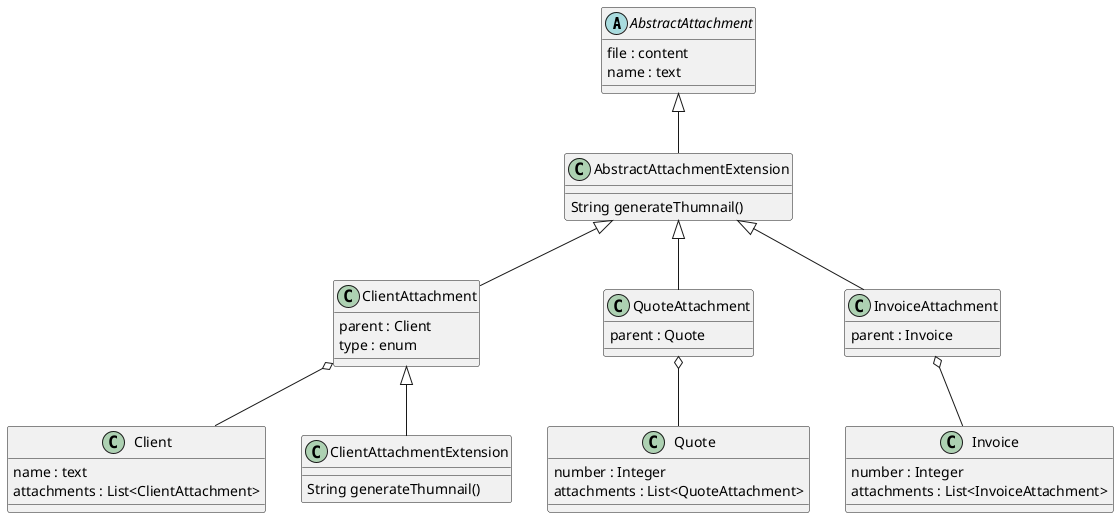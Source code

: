 @startuml inheritance-3

abstract class AbstractAttachment {
    file : content
    name : text
}

class AbstractAttachmentExtension {
    String generateThumnail()
}

class ClientAttachment {
    parent : Client
    type : enum
}

class Client {
    name : text
    attachments : List<ClientAttachment>
}

class QuoteAttachment {
    parent : Quote
}

class Quote {
    number : Integer
    attachments : List<QuoteAttachment>
}

class InvoiceAttachment {
    parent : Invoice
}

class Invoice {
    number : Integer
    attachments : List<InvoiceAttachment>
}

class ClientAttachmentExtension {
    String generateThumnail()
}

AbstractAttachment <|-- AbstractAttachmentExtension

AbstractAttachmentExtension <|-- ClientAttachment
ClientAttachment <|-- ClientAttachmentExtension
ClientAttachment o-- Client

AbstractAttachmentExtension <|-- QuoteAttachment
QuoteAttachment o-- Quote

AbstractAttachmentExtension <|-- InvoiceAttachment
InvoiceAttachment o-- Invoice

@enduml